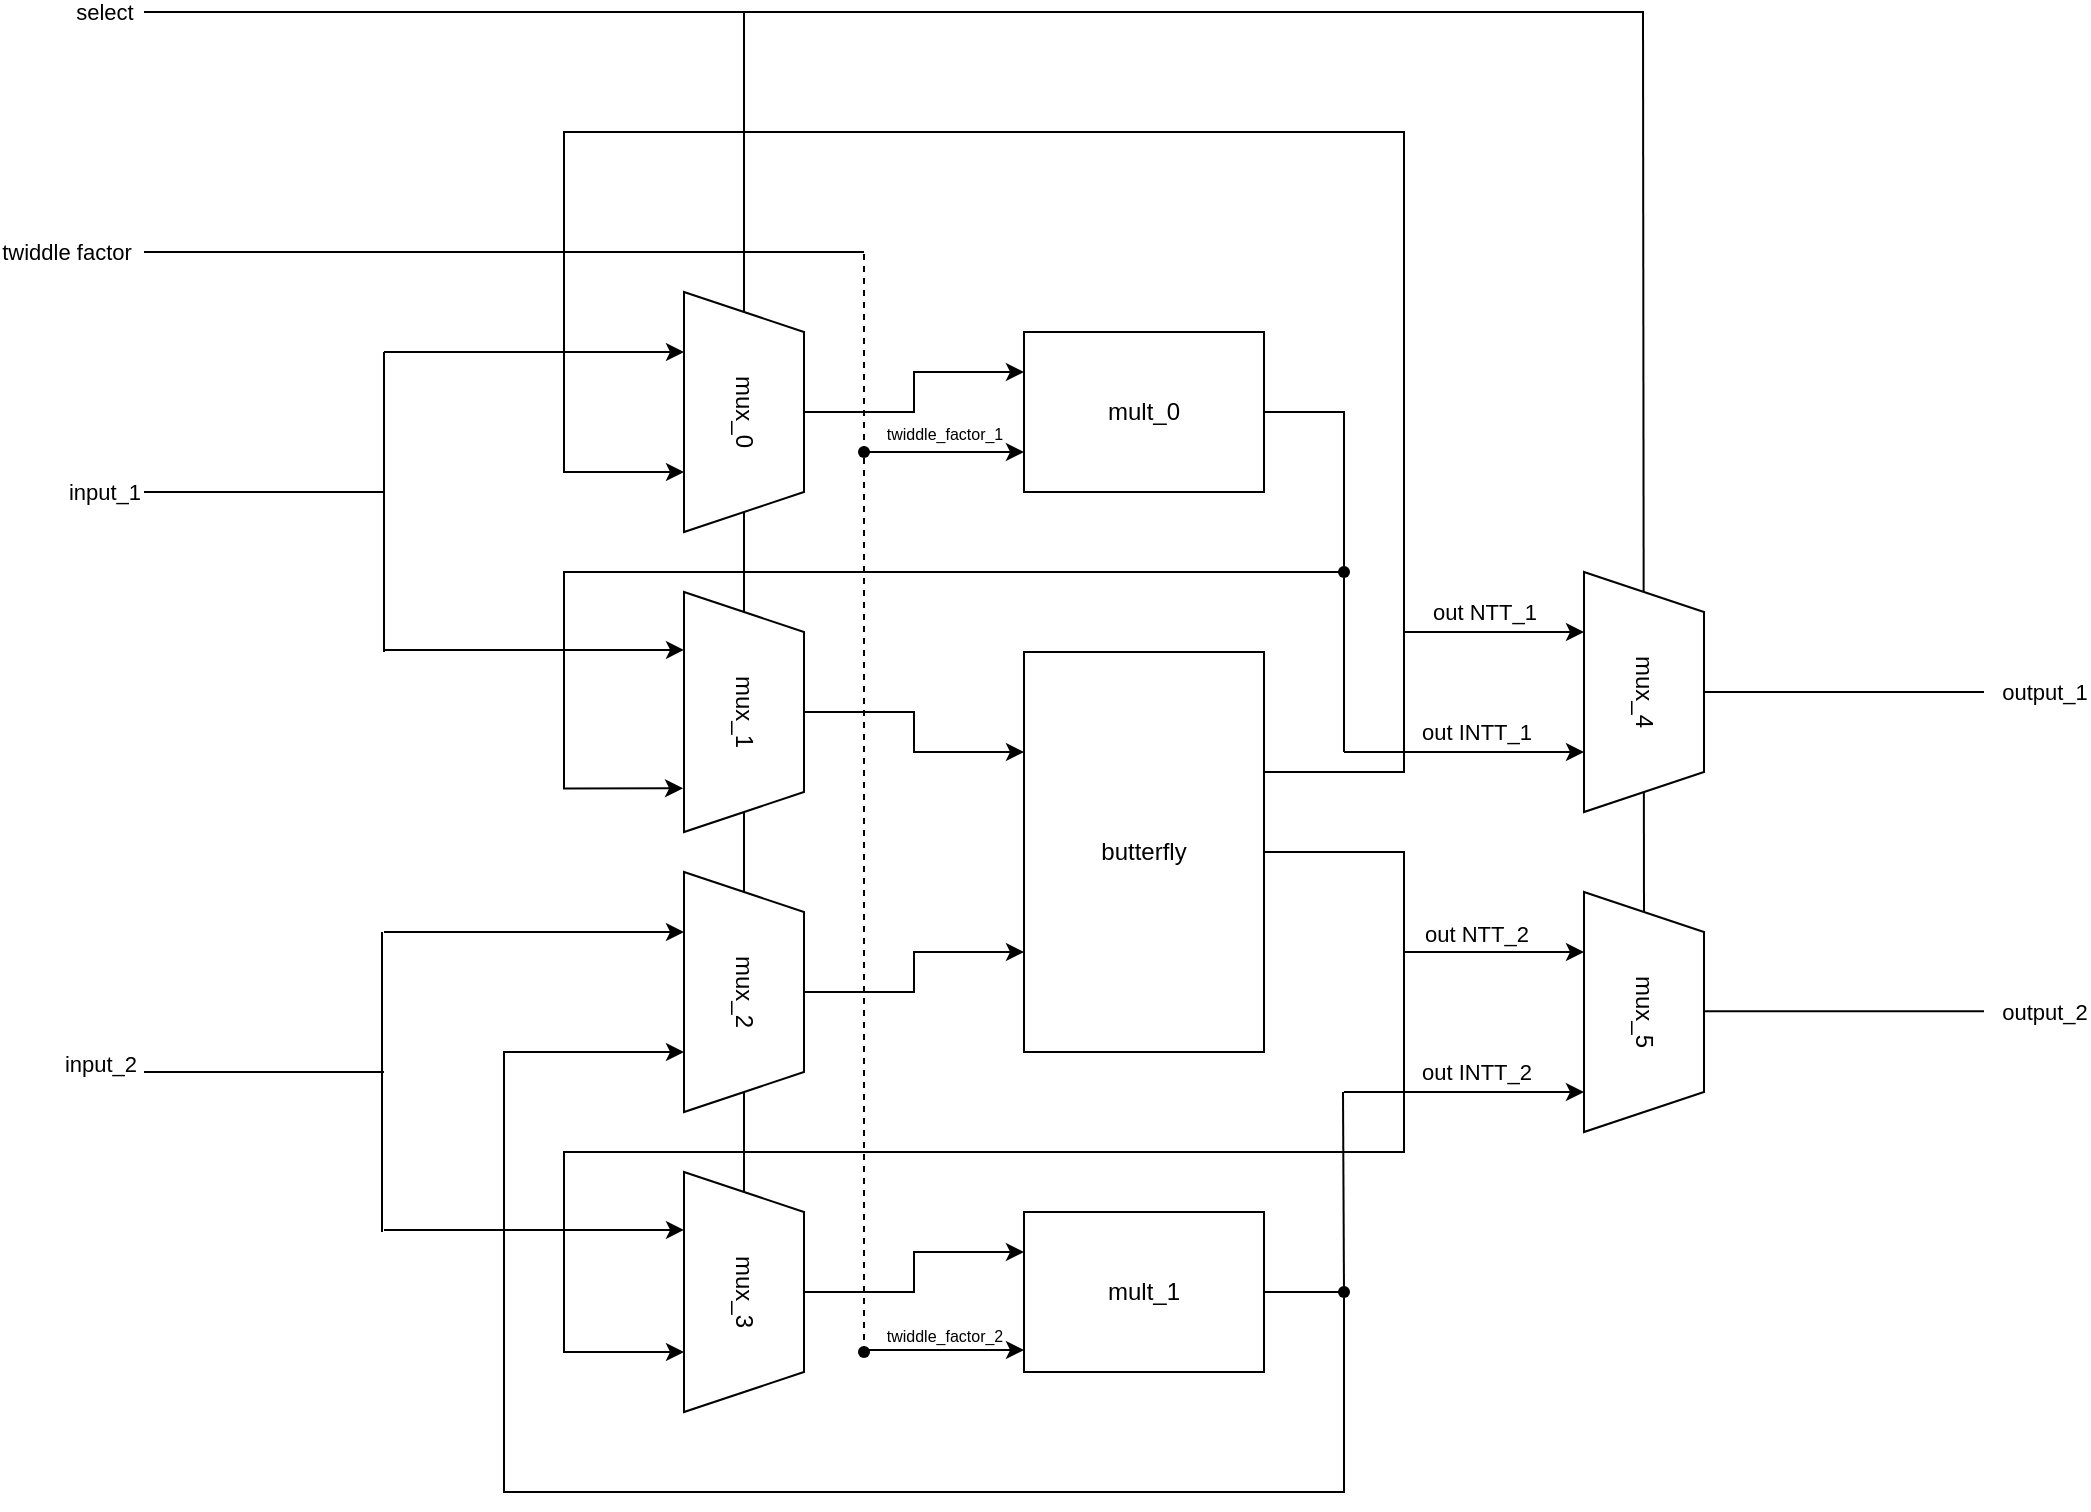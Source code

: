 <mxfile version="24.5.4" type="device">
  <diagram name="Radix 2 Core" id="ZaD_rivT6lmYNBGqYkyr">
    <mxGraphModel dx="1304" dy="1382" grid="1" gridSize="10" guides="1" tooltips="1" connect="1" arrows="1" fold="1" page="1" pageScale="1" pageWidth="850" pageHeight="1100" math="0" shadow="0">
      <root>
        <mxCell id="0" />
        <mxCell id="1" parent="0" />
        <mxCell id="WZTFNpZfV105tieNHAxb-71" value="" style="endArrow=none;html=1;rounded=0;exitX=0;exitY=0.5;exitDx=0;exitDy=0;" edge="1" parent="1" source="WZTFNpZfV105tieNHAxb-54">
          <mxGeometry width="50" height="50" relative="1" as="geometry">
            <mxPoint x="630" y="340" as="sourcePoint" />
            <mxPoint x="629.5" y="-120" as="targetPoint" />
          </mxGeometry>
        </mxCell>
        <mxCell id="WZTFNpZfV105tieNHAxb-70" value="" style="endArrow=none;html=1;rounded=0;" edge="1" parent="1" source="WZTFNpZfV105tieNHAxb-17">
          <mxGeometry width="50" height="50" relative="1" as="geometry">
            <mxPoint x="130" y="-70" as="sourcePoint" />
            <mxPoint x="180" y="-120" as="targetPoint" />
          </mxGeometry>
        </mxCell>
        <mxCell id="WZTFNpZfV105tieNHAxb-11" value="mult_0" style="whiteSpace=wrap;html=1;" vertex="1" parent="1">
          <mxGeometry x="320" y="40" width="120" height="80" as="geometry" />
        </mxCell>
        <mxCell id="WZTFNpZfV105tieNHAxb-44" style="edgeStyle=orthogonalEdgeStyle;rounded=0;orthogonalLoop=1;jettySize=auto;html=1;entryX=0.75;entryY=1;entryDx=0;entryDy=0;" edge="1" parent="1" source="WZTFNpZfV105tieNHAxb-12" target="WZTFNpZfV105tieNHAxb-16">
          <mxGeometry relative="1" as="geometry">
            <Array as="points">
              <mxPoint x="480" y="520" />
              <mxPoint x="480" y="620" />
              <mxPoint x="60" y="620" />
              <mxPoint x="60" y="400" />
            </Array>
          </mxGeometry>
        </mxCell>
        <mxCell id="WZTFNpZfV105tieNHAxb-12" value="mult_1" style="whiteSpace=wrap;html=1;" vertex="1" parent="1">
          <mxGeometry x="320" y="480" width="120" height="80" as="geometry" />
        </mxCell>
        <mxCell id="WZTFNpZfV105tieNHAxb-38" style="edgeStyle=orthogonalEdgeStyle;rounded=0;orthogonalLoop=1;jettySize=auto;html=1;entryX=0.75;entryY=1;entryDx=0;entryDy=0;" edge="1" parent="1" source="WZTFNpZfV105tieNHAxb-13" target="WZTFNpZfV105tieNHAxb-14">
          <mxGeometry relative="1" as="geometry">
            <Array as="points">
              <mxPoint x="510" y="260" />
              <mxPoint x="510" y="-60" />
              <mxPoint x="90" y="-60" />
              <mxPoint x="90" y="110" />
            </Array>
          </mxGeometry>
        </mxCell>
        <mxCell id="WZTFNpZfV105tieNHAxb-43" style="edgeStyle=orthogonalEdgeStyle;rounded=0;orthogonalLoop=1;jettySize=auto;html=1;entryX=0.75;entryY=1;entryDx=0;entryDy=0;" edge="1" parent="1" source="WZTFNpZfV105tieNHAxb-13" target="WZTFNpZfV105tieNHAxb-17">
          <mxGeometry relative="1" as="geometry">
            <Array as="points">
              <mxPoint x="510" y="300" />
              <mxPoint x="510" y="450" />
              <mxPoint x="90" y="450" />
              <mxPoint x="90" y="550" />
            </Array>
          </mxGeometry>
        </mxCell>
        <mxCell id="WZTFNpZfV105tieNHAxb-13" value="butterfly" style="whiteSpace=wrap;html=1;" vertex="1" parent="1">
          <mxGeometry x="320" y="200" width="120" height="200" as="geometry" />
        </mxCell>
        <mxCell id="WZTFNpZfV105tieNHAxb-22" style="edgeStyle=orthogonalEdgeStyle;rounded=0;orthogonalLoop=1;jettySize=auto;html=1;entryX=0;entryY=0.25;entryDx=0;entryDy=0;" edge="1" parent="1" source="WZTFNpZfV105tieNHAxb-14" target="WZTFNpZfV105tieNHAxb-11">
          <mxGeometry relative="1" as="geometry" />
        </mxCell>
        <mxCell id="WZTFNpZfV105tieNHAxb-14" value="mux_0" style="shape=trapezoid;perimeter=trapezoidPerimeter;whiteSpace=wrap;html=1;fixedSize=1;rotation=90;" vertex="1" parent="1">
          <mxGeometry x="120" y="50" width="120" height="60" as="geometry" />
        </mxCell>
        <mxCell id="WZTFNpZfV105tieNHAxb-18" style="edgeStyle=orthogonalEdgeStyle;rounded=0;orthogonalLoop=1;jettySize=auto;html=1;entryX=0;entryY=0.25;entryDx=0;entryDy=0;" edge="1" parent="1" source="WZTFNpZfV105tieNHAxb-15" target="WZTFNpZfV105tieNHAxb-13">
          <mxGeometry relative="1" as="geometry" />
        </mxCell>
        <mxCell id="WZTFNpZfV105tieNHAxb-15" value="mux_1" style="shape=trapezoid;perimeter=trapezoidPerimeter;whiteSpace=wrap;html=1;fixedSize=1;rotation=90;" vertex="1" parent="1">
          <mxGeometry x="120" y="200" width="120" height="60" as="geometry" />
        </mxCell>
        <mxCell id="WZTFNpZfV105tieNHAxb-19" style="edgeStyle=orthogonalEdgeStyle;rounded=0;orthogonalLoop=1;jettySize=auto;html=1;entryX=0;entryY=0.75;entryDx=0;entryDy=0;" edge="1" parent="1" source="WZTFNpZfV105tieNHAxb-16" target="WZTFNpZfV105tieNHAxb-13">
          <mxGeometry relative="1" as="geometry" />
        </mxCell>
        <mxCell id="WZTFNpZfV105tieNHAxb-16" value="mux_2" style="shape=trapezoid;perimeter=trapezoidPerimeter;whiteSpace=wrap;html=1;fixedSize=1;rotation=90;" vertex="1" parent="1">
          <mxGeometry x="120" y="340" width="120" height="60" as="geometry" />
        </mxCell>
        <mxCell id="WZTFNpZfV105tieNHAxb-23" style="edgeStyle=orthogonalEdgeStyle;rounded=0;orthogonalLoop=1;jettySize=auto;html=1;entryX=0;entryY=0.25;entryDx=0;entryDy=0;" edge="1" parent="1" source="WZTFNpZfV105tieNHAxb-17" target="WZTFNpZfV105tieNHAxb-12">
          <mxGeometry relative="1" as="geometry" />
        </mxCell>
        <mxCell id="WZTFNpZfV105tieNHAxb-17" value="mux_3" style="shape=trapezoid;perimeter=trapezoidPerimeter;whiteSpace=wrap;html=1;fixedSize=1;rotation=90;" vertex="1" parent="1">
          <mxGeometry x="120" y="490" width="120" height="60" as="geometry" />
        </mxCell>
        <mxCell id="WZTFNpZfV105tieNHAxb-24" value="" style="edgeStyle=none;orthogonalLoop=1;jettySize=auto;html=1;rounded=0;" edge="1" parent="1">
          <mxGeometry width="100" relative="1" as="geometry">
            <mxPoint x="240" y="100" as="sourcePoint" />
            <mxPoint x="320" y="100" as="targetPoint" />
            <Array as="points" />
          </mxGeometry>
        </mxCell>
        <mxCell id="WZTFNpZfV105tieNHAxb-25" value="" style="edgeStyle=none;orthogonalLoop=1;jettySize=auto;html=1;rounded=0;" edge="1" parent="1">
          <mxGeometry width="100" relative="1" as="geometry">
            <mxPoint x="240" y="549" as="sourcePoint" />
            <mxPoint x="320" y="549" as="targetPoint" />
            <Array as="points" />
          </mxGeometry>
        </mxCell>
        <mxCell id="WZTFNpZfV105tieNHAxb-27" value="" style="endArrow=none;html=1;rounded=0;dashed=1;" edge="1" parent="1" source="WZTFNpZfV105tieNHAxb-31">
          <mxGeometry width="50" height="50" relative="1" as="geometry">
            <mxPoint x="240" y="550" as="sourcePoint" />
            <mxPoint x="240" as="targetPoint" />
          </mxGeometry>
        </mxCell>
        <mxCell id="WZTFNpZfV105tieNHAxb-30" value="" style="endArrow=none;html=1;rounded=0;dashed=1;" edge="1" parent="1" target="WZTFNpZfV105tieNHAxb-29">
          <mxGeometry width="50" height="50" relative="1" as="geometry">
            <mxPoint x="240" y="550" as="sourcePoint" />
            <mxPoint x="240" y="-80" as="targetPoint" />
          </mxGeometry>
        </mxCell>
        <mxCell id="WZTFNpZfV105tieNHAxb-29" value="" style="shape=waypoint;sketch=0;fillStyle=solid;size=6;pointerEvents=1;points=[];fillColor=none;resizable=0;rotatable=0;perimeter=centerPerimeter;snapToPoint=1;" vertex="1" parent="1">
          <mxGeometry x="230" y="540" width="20" height="20" as="geometry" />
        </mxCell>
        <mxCell id="WZTFNpZfV105tieNHAxb-32" value="" style="endArrow=none;html=1;rounded=0;dashed=1;" edge="1" parent="1" source="WZTFNpZfV105tieNHAxb-29" target="WZTFNpZfV105tieNHAxb-31">
          <mxGeometry width="50" height="50" relative="1" as="geometry">
            <mxPoint x="240" y="550" as="sourcePoint" />
            <mxPoint x="240" y="-80" as="targetPoint" />
          </mxGeometry>
        </mxCell>
        <mxCell id="WZTFNpZfV105tieNHAxb-31" value="" style="shape=waypoint;sketch=0;fillStyle=solid;size=6;pointerEvents=1;points=[];fillColor=none;resizable=0;rotatable=0;perimeter=centerPerimeter;snapToPoint=1;" vertex="1" parent="1">
          <mxGeometry x="230" y="90" width="20" height="20" as="geometry" />
        </mxCell>
        <mxCell id="WZTFNpZfV105tieNHAxb-37" value="" style="endArrow=classic;html=1;rounded=0;" edge="1" parent="1">
          <mxGeometry width="50" height="50" relative="1" as="geometry">
            <mxPoint y="50" as="sourcePoint" />
            <mxPoint x="150" y="50" as="targetPoint" />
          </mxGeometry>
        </mxCell>
        <mxCell id="WZTFNpZfV105tieNHAxb-39" value="" style="endArrow=classic;html=1;rounded=0;" edge="1" parent="1">
          <mxGeometry width="50" height="50" relative="1" as="geometry">
            <mxPoint y="199" as="sourcePoint" />
            <mxPoint x="150" y="198.95" as="targetPoint" />
          </mxGeometry>
        </mxCell>
        <mxCell id="WZTFNpZfV105tieNHAxb-40" value="" style="endArrow=classic;html=1;rounded=0;" edge="1" parent="1">
          <mxGeometry width="50" height="50" relative="1" as="geometry">
            <mxPoint y="340" as="sourcePoint" />
            <mxPoint x="150" y="340" as="targetPoint" />
          </mxGeometry>
        </mxCell>
        <mxCell id="WZTFNpZfV105tieNHAxb-41" value="" style="endArrow=classic;html=1;rounded=0;" edge="1" parent="1">
          <mxGeometry width="50" height="50" relative="1" as="geometry">
            <mxPoint y="489" as="sourcePoint" />
            <mxPoint x="150" y="488.95" as="targetPoint" />
          </mxGeometry>
        </mxCell>
        <mxCell id="WZTFNpZfV105tieNHAxb-42" style="edgeStyle=orthogonalEdgeStyle;rounded=0;orthogonalLoop=1;jettySize=auto;html=1;entryX=0.818;entryY=1.008;entryDx=0;entryDy=0;entryPerimeter=0;" edge="1" parent="1" source="WZTFNpZfV105tieNHAxb-11" target="WZTFNpZfV105tieNHAxb-15">
          <mxGeometry relative="1" as="geometry">
            <Array as="points">
              <mxPoint x="480" y="80" />
              <mxPoint x="480" y="160" />
              <mxPoint x="90" y="160" />
              <mxPoint x="90" y="268" />
            </Array>
          </mxGeometry>
        </mxCell>
        <mxCell id="WZTFNpZfV105tieNHAxb-45" value="" style="endArrow=none;html=1;rounded=0;" edge="1" parent="1">
          <mxGeometry width="50" height="50" relative="1" as="geometry">
            <mxPoint y="200" as="sourcePoint" />
            <mxPoint y="50" as="targetPoint" />
          </mxGeometry>
        </mxCell>
        <mxCell id="WZTFNpZfV105tieNHAxb-46" value="" style="endArrow=none;html=1;rounded=0;" edge="1" parent="1">
          <mxGeometry width="50" height="50" relative="1" as="geometry">
            <mxPoint x="-1" y="490" as="sourcePoint" />
            <mxPoint x="-1" y="340" as="targetPoint" />
          </mxGeometry>
        </mxCell>
        <mxCell id="WZTFNpZfV105tieNHAxb-48" value="" style="endArrow=none;html=1;rounded=0;" edge="1" parent="1">
          <mxGeometry width="50" height="50" relative="1" as="geometry">
            <mxPoint x="-120" y="410" as="sourcePoint" />
            <mxPoint y="410" as="targetPoint" />
          </mxGeometry>
        </mxCell>
        <mxCell id="WZTFNpZfV105tieNHAxb-49" value="" style="endArrow=none;html=1;rounded=0;" edge="1" parent="1">
          <mxGeometry width="50" height="50" relative="1" as="geometry">
            <mxPoint x="-120" y="120" as="sourcePoint" />
            <mxPoint y="120" as="targetPoint" />
          </mxGeometry>
        </mxCell>
        <mxCell id="WZTFNpZfV105tieNHAxb-50" value="" style="endArrow=none;html=1;rounded=0;" edge="1" parent="1">
          <mxGeometry width="50" height="50" relative="1" as="geometry">
            <mxPoint x="-120" as="sourcePoint" />
            <mxPoint x="240" as="targetPoint" />
          </mxGeometry>
        </mxCell>
        <mxCell id="WZTFNpZfV105tieNHAxb-51" value="&lt;font style=&quot;font-size: 8px;&quot;&gt;twiddle_factor_1&lt;/font&gt;" style="edgeLabel;html=1;align=center;verticalAlign=middle;resizable=0;points=[];" vertex="1" connectable="0" parent="WZTFNpZfV105tieNHAxb-50">
          <mxGeometry x="-0.89" y="-1" relative="1" as="geometry">
            <mxPoint x="380" y="89" as="offset" />
          </mxGeometry>
        </mxCell>
        <mxCell id="WZTFNpZfV105tieNHAxb-59" value="twiddle factor" style="edgeLabel;html=1;align=center;verticalAlign=middle;resizable=0;points=[];" vertex="1" connectable="0" parent="WZTFNpZfV105tieNHAxb-50">
          <mxGeometry x="-0.82" y="-3" relative="1" as="geometry">
            <mxPoint x="-72" y="-3" as="offset" />
          </mxGeometry>
        </mxCell>
        <mxCell id="WZTFNpZfV105tieNHAxb-52" value="&lt;font style=&quot;font-size: 8px;&quot;&gt;twiddle_factor_2&lt;/font&gt;" style="edgeLabel;html=1;align=center;verticalAlign=middle;resizable=0;points=[];" vertex="1" connectable="0" parent="1">
          <mxGeometry x="280" y="541" as="geometry" />
        </mxCell>
        <mxCell id="WZTFNpZfV105tieNHAxb-53" value="mux_4" style="shape=trapezoid;perimeter=trapezoidPerimeter;whiteSpace=wrap;html=1;fixedSize=1;rotation=90;" vertex="1" parent="1">
          <mxGeometry x="570" y="190" width="120" height="60" as="geometry" />
        </mxCell>
        <mxCell id="WZTFNpZfV105tieNHAxb-54" value="mux_5" style="shape=trapezoid;perimeter=trapezoidPerimeter;whiteSpace=wrap;html=1;fixedSize=1;rotation=90;" vertex="1" parent="1">
          <mxGeometry x="570" y="350" width="120" height="60" as="geometry" />
        </mxCell>
        <mxCell id="WZTFNpZfV105tieNHAxb-55" value="" style="endArrow=classic;html=1;rounded=0;entryX=0.25;entryY=1;entryDx=0;entryDy=0;" edge="1" parent="1" target="WZTFNpZfV105tieNHAxb-53">
          <mxGeometry width="50" height="50" relative="1" as="geometry">
            <mxPoint x="510" y="190" as="sourcePoint" />
            <mxPoint x="596.64" y="191.04" as="targetPoint" />
            <Array as="points">
              <mxPoint x="570" y="190" />
            </Array>
          </mxGeometry>
        </mxCell>
        <mxCell id="WZTFNpZfV105tieNHAxb-57" value="out NTT_1" style="edgeLabel;html=1;align=center;verticalAlign=middle;resizable=0;points=[];" vertex="1" connectable="0" parent="WZTFNpZfV105tieNHAxb-55">
          <mxGeometry x="-0.425" y="3" relative="1" as="geometry">
            <mxPoint x="14" y="-7" as="offset" />
          </mxGeometry>
        </mxCell>
        <mxCell id="WZTFNpZfV105tieNHAxb-56" value="" style="endArrow=classic;html=1;rounded=0;entryX=0.25;entryY=1;entryDx=0;entryDy=0;" edge="1" parent="1">
          <mxGeometry width="50" height="50" relative="1" as="geometry">
            <mxPoint x="510" y="350" as="sourcePoint" />
            <mxPoint x="600" y="350" as="targetPoint" />
            <Array as="points">
              <mxPoint x="570" y="350" />
            </Array>
          </mxGeometry>
        </mxCell>
        <mxCell id="WZTFNpZfV105tieNHAxb-58" value="out NTT_2" style="edgeLabel;html=1;align=center;verticalAlign=middle;resizable=0;points=[];" vertex="1" connectable="0" parent="1">
          <mxGeometry x="549.996" y="340.0" as="geometry">
            <mxPoint x="-4" y="1" as="offset" />
          </mxGeometry>
        </mxCell>
        <mxCell id="WZTFNpZfV105tieNHAxb-60" value="input_1" style="edgeLabel;html=1;align=center;verticalAlign=middle;resizable=0;points=[];" vertex="1" connectable="0" parent="1">
          <mxGeometry x="-139.997" y="120" as="geometry" />
        </mxCell>
        <mxCell id="WZTFNpZfV105tieNHAxb-61" value="input_2" style="edgeLabel;html=1;align=center;verticalAlign=middle;resizable=0;points=[];" vertex="1" connectable="0" parent="1">
          <mxGeometry x="-129.997" y="410" as="geometry">
            <mxPoint x="-12" y="-4" as="offset" />
          </mxGeometry>
        </mxCell>
        <mxCell id="WZTFNpZfV105tieNHAxb-62" value="" style="endArrow=classic;html=1;rounded=0;entryX=0.75;entryY=1;entryDx=0;entryDy=0;" edge="1" parent="1" target="WZTFNpZfV105tieNHAxb-53">
          <mxGeometry width="50" height="50" relative="1" as="geometry">
            <mxPoint x="480" y="250" as="sourcePoint" />
            <mxPoint x="590" y="250" as="targetPoint" />
          </mxGeometry>
        </mxCell>
        <mxCell id="WZTFNpZfV105tieNHAxb-63" value="" style="endArrow=none;html=1;rounded=0;" edge="1" parent="1" source="WZTFNpZfV105tieNHAxb-64">
          <mxGeometry width="50" height="50" relative="1" as="geometry">
            <mxPoint x="480" y="250" as="sourcePoint" />
            <mxPoint x="480" y="160" as="targetPoint" />
          </mxGeometry>
        </mxCell>
        <mxCell id="WZTFNpZfV105tieNHAxb-65" value="" style="endArrow=none;html=1;rounded=0;" edge="1" parent="1" target="WZTFNpZfV105tieNHAxb-64">
          <mxGeometry width="50" height="50" relative="1" as="geometry">
            <mxPoint x="480" y="250" as="sourcePoint" />
            <mxPoint x="480" y="160" as="targetPoint" />
          </mxGeometry>
        </mxCell>
        <mxCell id="WZTFNpZfV105tieNHAxb-64" value="" style="shape=waypoint;sketch=0;fillStyle=solid;size=6;pointerEvents=1;points=[];fillColor=none;resizable=0;rotatable=0;perimeter=centerPerimeter;snapToPoint=1;" vertex="1" parent="1">
          <mxGeometry x="470" y="150" width="20" height="20" as="geometry" />
        </mxCell>
        <mxCell id="WZTFNpZfV105tieNHAxb-66" value="" style="endArrow=classic;html=1;rounded=0;entryX=0.75;entryY=1;entryDx=0;entryDy=0;" edge="1" parent="1">
          <mxGeometry width="50" height="50" relative="1" as="geometry">
            <mxPoint x="480" y="420" as="sourcePoint" />
            <mxPoint x="600" y="420" as="targetPoint" />
          </mxGeometry>
        </mxCell>
        <mxCell id="WZTFNpZfV105tieNHAxb-67" value="" style="endArrow=none;html=1;rounded=0;" edge="1" parent="1" source="WZTFNpZfV105tieNHAxb-68">
          <mxGeometry width="50" height="50" relative="1" as="geometry">
            <mxPoint x="480" y="520" as="sourcePoint" />
            <mxPoint x="479.5" y="420" as="targetPoint" />
          </mxGeometry>
        </mxCell>
        <mxCell id="WZTFNpZfV105tieNHAxb-69" value="" style="endArrow=none;html=1;rounded=0;" edge="1" parent="1" target="WZTFNpZfV105tieNHAxb-68">
          <mxGeometry width="50" height="50" relative="1" as="geometry">
            <mxPoint x="480" y="520" as="sourcePoint" />
            <mxPoint x="479.5" y="420" as="targetPoint" />
          </mxGeometry>
        </mxCell>
        <mxCell id="WZTFNpZfV105tieNHAxb-68" value="" style="shape=waypoint;sketch=0;fillStyle=solid;size=6;pointerEvents=1;points=[];fillColor=none;resizable=0;rotatable=0;perimeter=centerPerimeter;snapToPoint=1;" vertex="1" parent="1">
          <mxGeometry x="470" y="510" width="20" height="20" as="geometry" />
        </mxCell>
        <mxCell id="WZTFNpZfV105tieNHAxb-73" value="" style="endArrow=none;html=1;rounded=0;" edge="1" parent="1">
          <mxGeometry width="50" height="50" relative="1" as="geometry">
            <mxPoint x="-120" y="-120" as="sourcePoint" />
            <mxPoint x="630" y="-120" as="targetPoint" />
          </mxGeometry>
        </mxCell>
        <mxCell id="WZTFNpZfV105tieNHAxb-74" value="select" style="edgeLabel;html=1;align=center;verticalAlign=middle;resizable=0;points=[];" vertex="1" connectable="0" parent="WZTFNpZfV105tieNHAxb-73">
          <mxGeometry x="-0.952" y="-4" relative="1" as="geometry">
            <mxPoint x="-38" y="-4" as="offset" />
          </mxGeometry>
        </mxCell>
        <mxCell id="WZTFNpZfV105tieNHAxb-76" value="" style="endArrow=none;html=1;rounded=0;" edge="1" parent="1">
          <mxGeometry width="50" height="50" relative="1" as="geometry">
            <mxPoint x="660" y="220" as="sourcePoint" />
            <mxPoint x="800" y="220" as="targetPoint" />
          </mxGeometry>
        </mxCell>
        <mxCell id="WZTFNpZfV105tieNHAxb-78" value="output_1" style="edgeLabel;html=1;align=center;verticalAlign=middle;resizable=0;points=[];" vertex="1" connectable="0" parent="WZTFNpZfV105tieNHAxb-76">
          <mxGeometry x="0.662" y="2" relative="1" as="geometry">
            <mxPoint x="53" y="2" as="offset" />
          </mxGeometry>
        </mxCell>
        <mxCell id="WZTFNpZfV105tieNHAxb-77" value="" style="endArrow=none;html=1;rounded=0;" edge="1" parent="1">
          <mxGeometry width="50" height="50" relative="1" as="geometry">
            <mxPoint x="660" y="379.66" as="sourcePoint" />
            <mxPoint x="800" y="379.66" as="targetPoint" />
          </mxGeometry>
        </mxCell>
        <mxCell id="WZTFNpZfV105tieNHAxb-79" value="output_2" style="edgeLabel;html=1;align=center;verticalAlign=middle;resizable=0;points=[];" vertex="1" connectable="0" parent="1">
          <mxGeometry x="830.002" y="380" as="geometry" />
        </mxCell>
        <mxCell id="WZTFNpZfV105tieNHAxb-80" value="out INTT_1" style="edgeLabel;html=1;align=center;verticalAlign=middle;resizable=0;points=[];" vertex="1" connectable="0" parent="1">
          <mxGeometry x="549.991" y="243" as="geometry">
            <mxPoint x="-4" y="-3" as="offset" />
          </mxGeometry>
        </mxCell>
        <mxCell id="WZTFNpZfV105tieNHAxb-81" value="out INTT_2" style="edgeLabel;html=1;align=center;verticalAlign=middle;resizable=0;points=[];" vertex="1" connectable="0" parent="1">
          <mxGeometry x="549.991" y="413" as="geometry">
            <mxPoint x="-4" y="-3" as="offset" />
          </mxGeometry>
        </mxCell>
      </root>
    </mxGraphModel>
  </diagram>
</mxfile>
